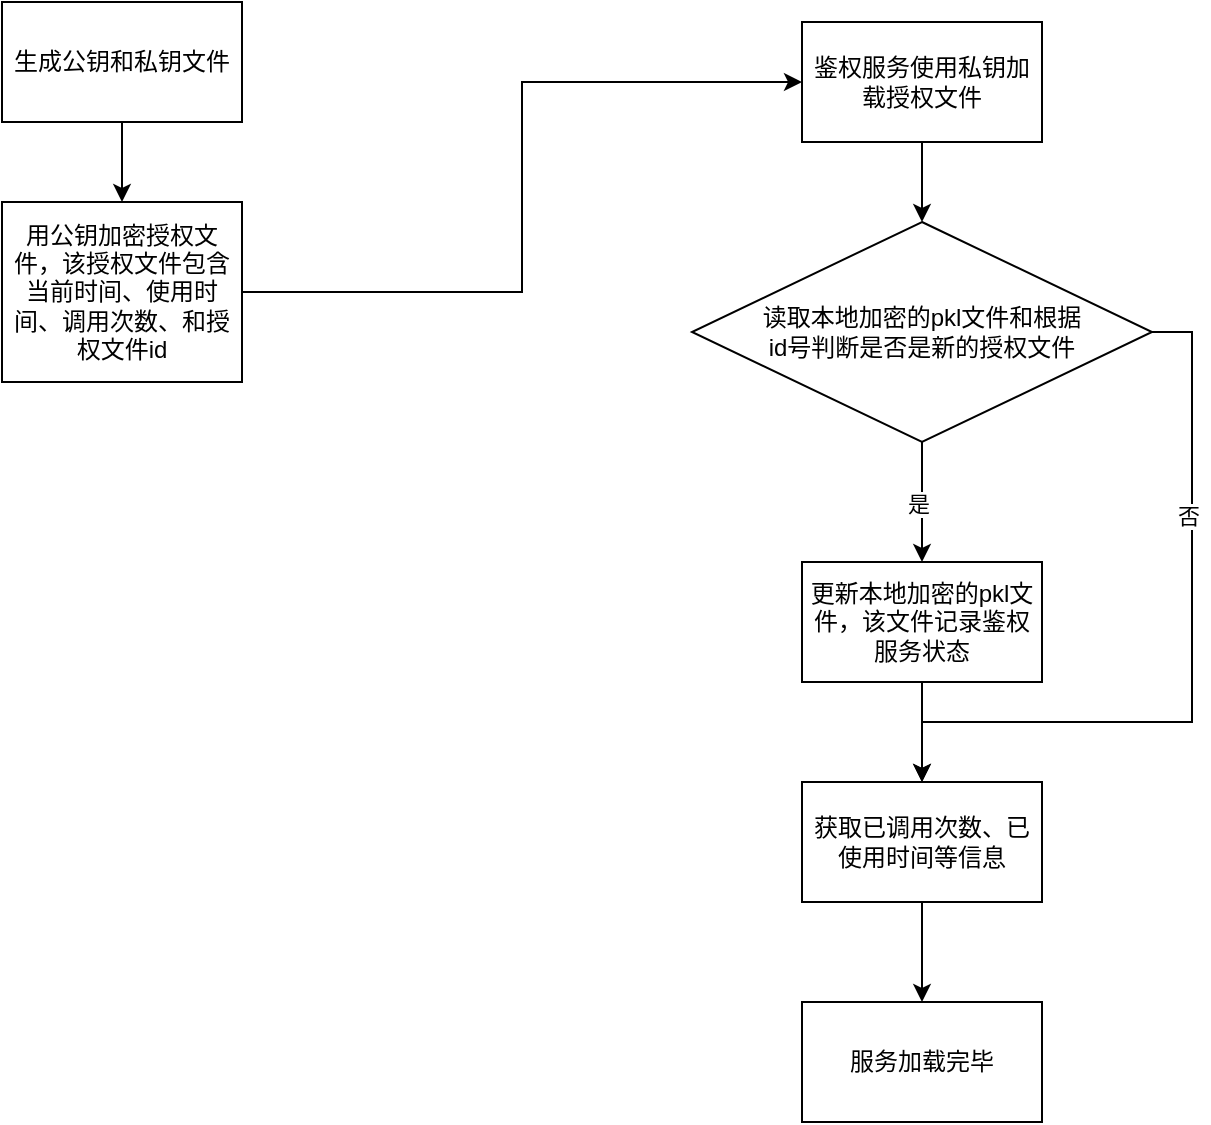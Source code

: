 <mxfile version="24.7.14">
  <diagram name="Page-1" id="jjtNCCXJwxjibi0O1gz5">
    <mxGraphModel dx="2000" dy="1163" grid="1" gridSize="10" guides="1" tooltips="1" connect="1" arrows="1" fold="1" page="1" pageScale="1" pageWidth="850" pageHeight="1100" math="0" shadow="0">
      <root>
        <mxCell id="0" />
        <mxCell id="1" parent="0" />
        <mxCell id="pU8MznzVKb6HY-WG7ddG-3" style="edgeStyle=orthogonalEdgeStyle;rounded=0;orthogonalLoop=1;jettySize=auto;html=1;exitX=0.5;exitY=1;exitDx=0;exitDy=0;entryX=0.5;entryY=0;entryDx=0;entryDy=0;" edge="1" parent="1" source="pU8MznzVKb6HY-WG7ddG-1" target="pU8MznzVKb6HY-WG7ddG-2">
          <mxGeometry relative="1" as="geometry" />
        </mxCell>
        <mxCell id="pU8MznzVKb6HY-WG7ddG-1" value="生成公钥和私钥文件" style="rounded=0;whiteSpace=wrap;html=1;" vertex="1" parent="1">
          <mxGeometry x="110" y="150" width="120" height="60" as="geometry" />
        </mxCell>
        <mxCell id="pU8MznzVKb6HY-WG7ddG-9" style="edgeStyle=orthogonalEdgeStyle;rounded=0;orthogonalLoop=1;jettySize=auto;html=1;exitX=1;exitY=0.5;exitDx=0;exitDy=0;entryX=0;entryY=0.5;entryDx=0;entryDy=0;" edge="1" parent="1" source="pU8MznzVKb6HY-WG7ddG-2" target="pU8MznzVKb6HY-WG7ddG-4">
          <mxGeometry relative="1" as="geometry" />
        </mxCell>
        <mxCell id="pU8MznzVKb6HY-WG7ddG-2" value="用公钥加密授权文件，该授权文件包含当前时间、使用时间、调用次数、和授权文件id" style="rounded=0;whiteSpace=wrap;html=1;" vertex="1" parent="1">
          <mxGeometry x="110" y="250" width="120" height="90" as="geometry" />
        </mxCell>
        <mxCell id="pU8MznzVKb6HY-WG7ddG-6" style="edgeStyle=orthogonalEdgeStyle;rounded=0;orthogonalLoop=1;jettySize=auto;html=1;exitX=0.5;exitY=1;exitDx=0;exitDy=0;entryX=0.5;entryY=0;entryDx=0;entryDy=0;" edge="1" parent="1" source="pU8MznzVKb6HY-WG7ddG-4">
          <mxGeometry relative="1" as="geometry">
            <mxPoint x="570" y="260" as="targetPoint" />
          </mxGeometry>
        </mxCell>
        <mxCell id="pU8MznzVKb6HY-WG7ddG-4" value="鉴权服务使用私钥加载授权文件" style="rounded=0;whiteSpace=wrap;html=1;" vertex="1" parent="1">
          <mxGeometry x="510" y="160" width="120" height="60" as="geometry" />
        </mxCell>
        <mxCell id="pU8MznzVKb6HY-WG7ddG-13" style="edgeStyle=orthogonalEdgeStyle;rounded=0;orthogonalLoop=1;jettySize=auto;html=1;exitX=0.5;exitY=1;exitDx=0;exitDy=0;" edge="1" parent="1" source="pU8MznzVKb6HY-WG7ddG-8" target="pU8MznzVKb6HY-WG7ddG-12">
          <mxGeometry relative="1" as="geometry" />
        </mxCell>
        <mxCell id="pU8MznzVKb6HY-WG7ddG-14" value="是" style="edgeLabel;html=1;align=center;verticalAlign=middle;resizable=0;points=[];" vertex="1" connectable="0" parent="pU8MznzVKb6HY-WG7ddG-13">
          <mxGeometry x="0.033" y="-2" relative="1" as="geometry">
            <mxPoint as="offset" />
          </mxGeometry>
        </mxCell>
        <mxCell id="pU8MznzVKb6HY-WG7ddG-18" style="edgeStyle=orthogonalEdgeStyle;rounded=0;orthogonalLoop=1;jettySize=auto;html=1;exitX=1;exitY=0.5;exitDx=0;exitDy=0;entryX=0.5;entryY=0;entryDx=0;entryDy=0;" edge="1" parent="1" source="pU8MznzVKb6HY-WG7ddG-8" target="pU8MznzVKb6HY-WG7ddG-17">
          <mxGeometry relative="1" as="geometry">
            <Array as="points">
              <mxPoint x="705" y="315" />
              <mxPoint x="705" y="510" />
              <mxPoint x="570" y="510" />
            </Array>
          </mxGeometry>
        </mxCell>
        <mxCell id="pU8MznzVKb6HY-WG7ddG-19" value="否" style="edgeLabel;html=1;align=center;verticalAlign=middle;resizable=0;points=[];" vertex="1" connectable="0" parent="pU8MznzVKb6HY-WG7ddG-18">
          <mxGeometry x="-0.41" y="-2" relative="1" as="geometry">
            <mxPoint as="offset" />
          </mxGeometry>
        </mxCell>
        <mxCell id="pU8MznzVKb6HY-WG7ddG-8" value="读取本地加密的pkl文件和根据&lt;div&gt;i&lt;span style=&quot;background-color: initial;&quot;&gt;d号判断是否是新的授权文件&lt;/span&gt;&lt;/div&gt;" style="rhombus;whiteSpace=wrap;html=1;" vertex="1" parent="1">
          <mxGeometry x="455" y="260" width="230" height="110" as="geometry" />
        </mxCell>
        <mxCell id="pU8MznzVKb6HY-WG7ddG-16" style="edgeStyle=orthogonalEdgeStyle;rounded=0;orthogonalLoop=1;jettySize=auto;html=1;exitX=0.5;exitY=1;exitDx=0;exitDy=0;" edge="1" parent="1" source="pU8MznzVKb6HY-WG7ddG-12">
          <mxGeometry relative="1" as="geometry">
            <mxPoint x="570" y="540" as="targetPoint" />
          </mxGeometry>
        </mxCell>
        <mxCell id="pU8MznzVKb6HY-WG7ddG-12" value="更新本地加密的pkl文件，该文件记录鉴权服务状态" style="rounded=0;whiteSpace=wrap;html=1;" vertex="1" parent="1">
          <mxGeometry x="510" y="430" width="120" height="60" as="geometry" />
        </mxCell>
        <mxCell id="pU8MznzVKb6HY-WG7ddG-20" style="edgeStyle=orthogonalEdgeStyle;rounded=0;orthogonalLoop=1;jettySize=auto;html=1;exitX=0.5;exitY=1;exitDx=0;exitDy=0;" edge="1" parent="1" source="pU8MznzVKb6HY-WG7ddG-17">
          <mxGeometry relative="1" as="geometry">
            <mxPoint x="570" y="650" as="targetPoint" />
          </mxGeometry>
        </mxCell>
        <mxCell id="pU8MznzVKb6HY-WG7ddG-17" value="获取已调用次数、已使用时间等信息" style="rounded=0;whiteSpace=wrap;html=1;" vertex="1" parent="1">
          <mxGeometry x="510" y="540" width="120" height="60" as="geometry" />
        </mxCell>
        <mxCell id="pU8MznzVKb6HY-WG7ddG-21" value="服务加载完毕" style="rounded=0;whiteSpace=wrap;html=1;" vertex="1" parent="1">
          <mxGeometry x="510" y="650" width="120" height="60" as="geometry" />
        </mxCell>
      </root>
    </mxGraphModel>
  </diagram>
</mxfile>
